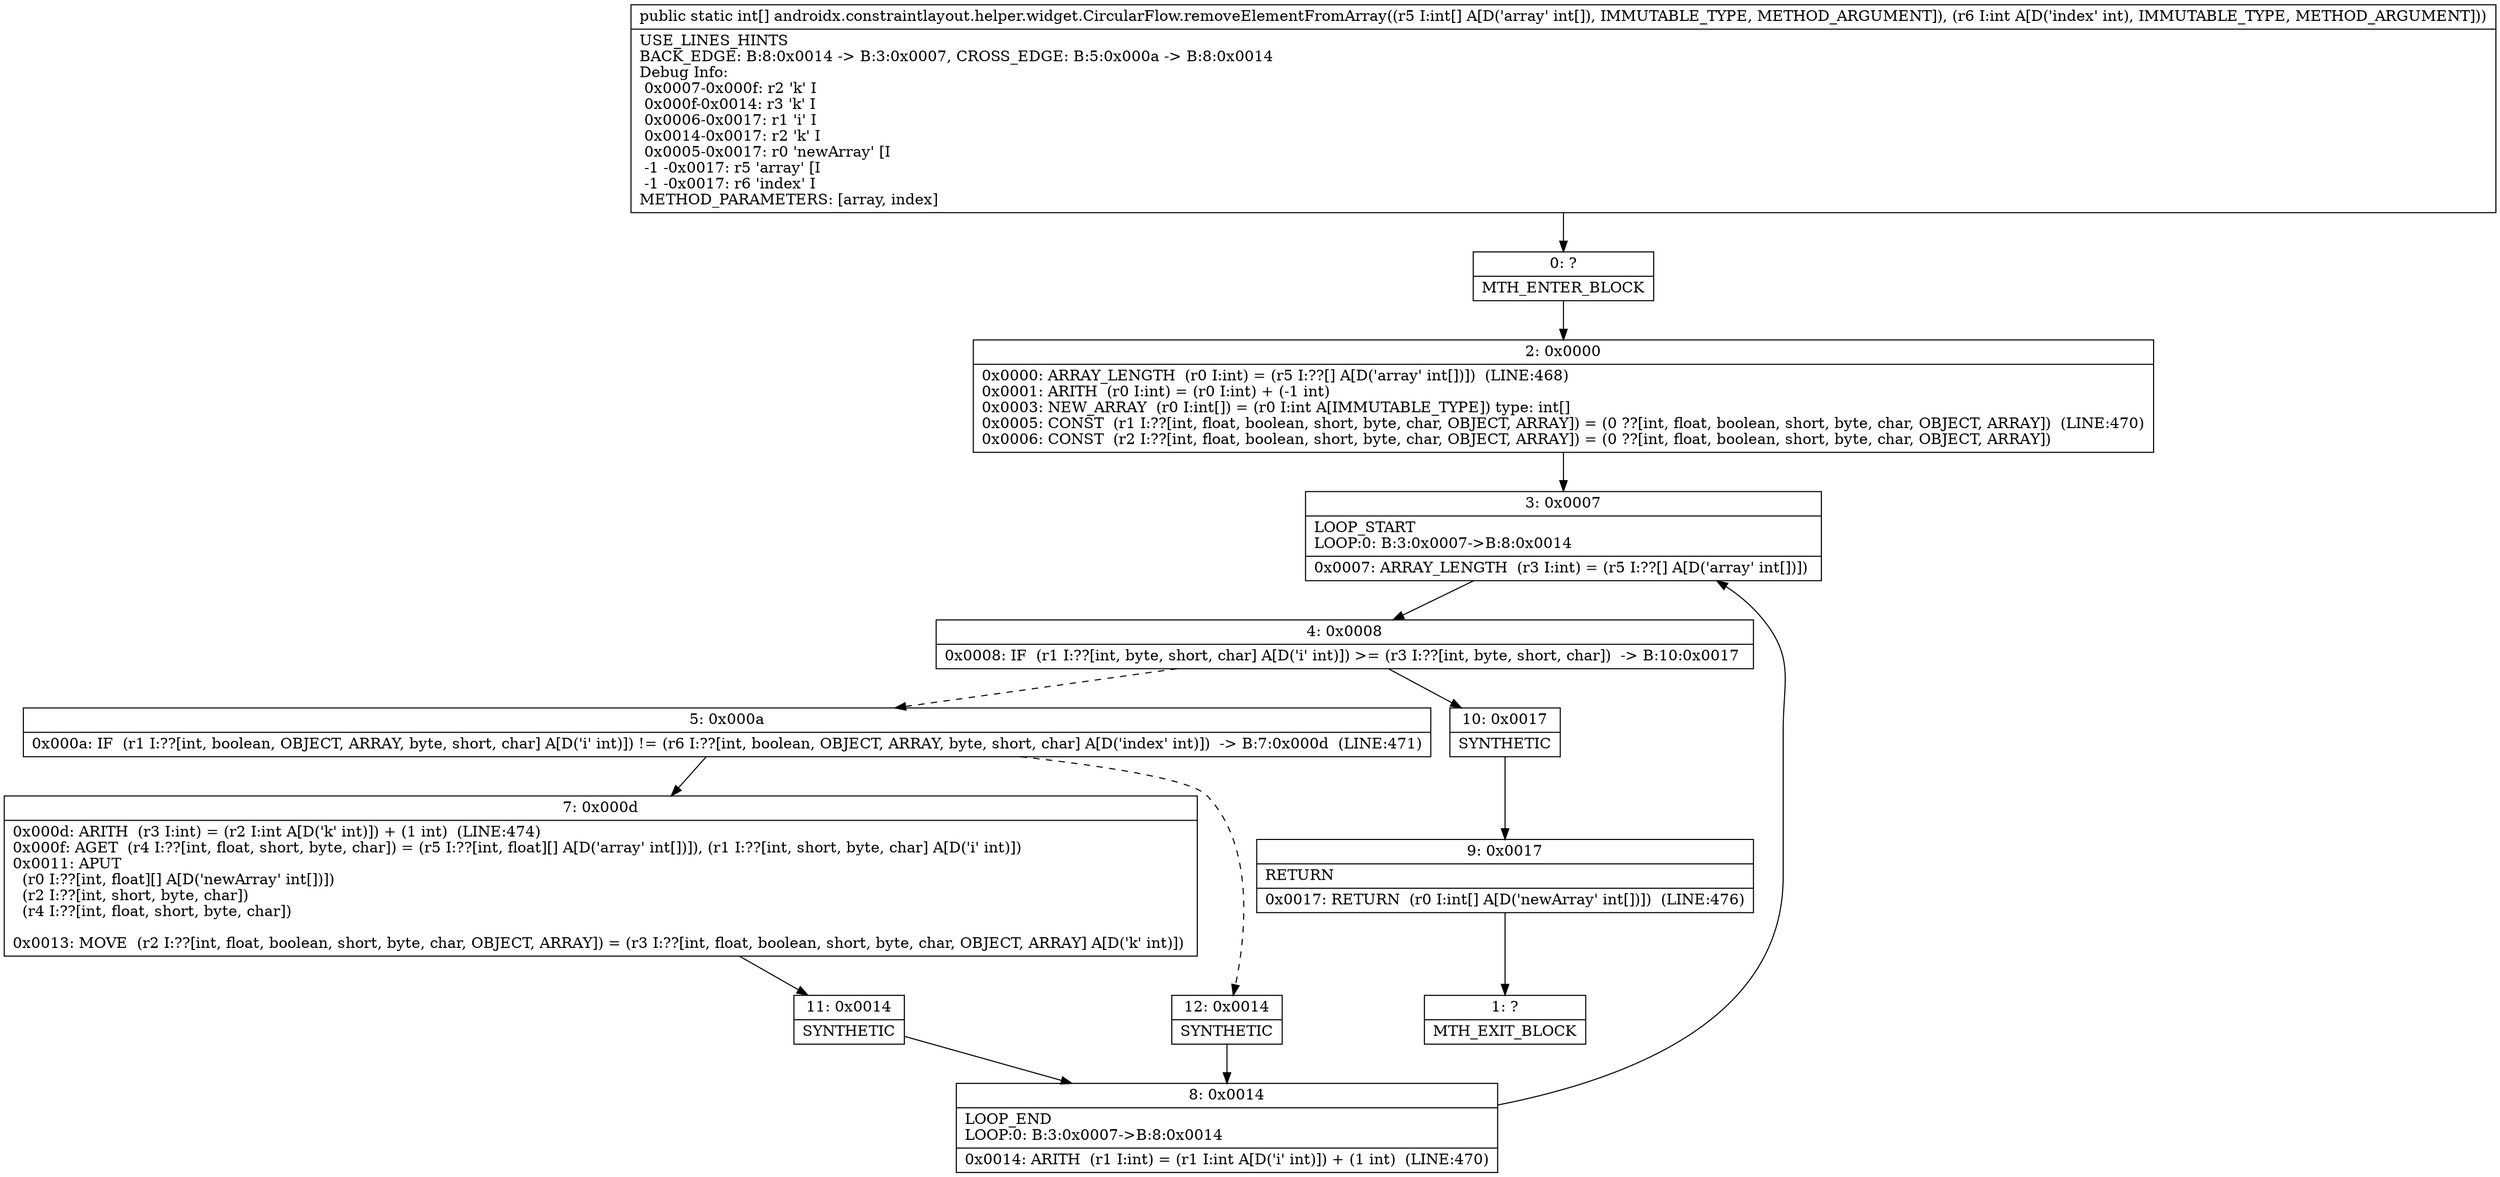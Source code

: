 digraph "CFG forandroidx.constraintlayout.helper.widget.CircularFlow.removeElementFromArray([II)[I" {
Node_0 [shape=record,label="{0\:\ ?|MTH_ENTER_BLOCK\l}"];
Node_2 [shape=record,label="{2\:\ 0x0000|0x0000: ARRAY_LENGTH  (r0 I:int) = (r5 I:??[] A[D('array' int[])])  (LINE:468)\l0x0001: ARITH  (r0 I:int) = (r0 I:int) + (\-1 int) \l0x0003: NEW_ARRAY  (r0 I:int[]) = (r0 I:int A[IMMUTABLE_TYPE]) type: int[] \l0x0005: CONST  (r1 I:??[int, float, boolean, short, byte, char, OBJECT, ARRAY]) = (0 ??[int, float, boolean, short, byte, char, OBJECT, ARRAY])  (LINE:470)\l0x0006: CONST  (r2 I:??[int, float, boolean, short, byte, char, OBJECT, ARRAY]) = (0 ??[int, float, boolean, short, byte, char, OBJECT, ARRAY]) \l}"];
Node_3 [shape=record,label="{3\:\ 0x0007|LOOP_START\lLOOP:0: B:3:0x0007\-\>B:8:0x0014\l|0x0007: ARRAY_LENGTH  (r3 I:int) = (r5 I:??[] A[D('array' int[])]) \l}"];
Node_4 [shape=record,label="{4\:\ 0x0008|0x0008: IF  (r1 I:??[int, byte, short, char] A[D('i' int)]) \>= (r3 I:??[int, byte, short, char])  \-\> B:10:0x0017 \l}"];
Node_5 [shape=record,label="{5\:\ 0x000a|0x000a: IF  (r1 I:??[int, boolean, OBJECT, ARRAY, byte, short, char] A[D('i' int)]) != (r6 I:??[int, boolean, OBJECT, ARRAY, byte, short, char] A[D('index' int)])  \-\> B:7:0x000d  (LINE:471)\l}"];
Node_7 [shape=record,label="{7\:\ 0x000d|0x000d: ARITH  (r3 I:int) = (r2 I:int A[D('k' int)]) + (1 int)  (LINE:474)\l0x000f: AGET  (r4 I:??[int, float, short, byte, char]) = (r5 I:??[int, float][] A[D('array' int[])]), (r1 I:??[int, short, byte, char] A[D('i' int)]) \l0x0011: APUT  \l  (r0 I:??[int, float][] A[D('newArray' int[])])\l  (r2 I:??[int, short, byte, char])\l  (r4 I:??[int, float, short, byte, char])\l \l0x0013: MOVE  (r2 I:??[int, float, boolean, short, byte, char, OBJECT, ARRAY]) = (r3 I:??[int, float, boolean, short, byte, char, OBJECT, ARRAY] A[D('k' int)]) \l}"];
Node_11 [shape=record,label="{11\:\ 0x0014|SYNTHETIC\l}"];
Node_8 [shape=record,label="{8\:\ 0x0014|LOOP_END\lLOOP:0: B:3:0x0007\-\>B:8:0x0014\l|0x0014: ARITH  (r1 I:int) = (r1 I:int A[D('i' int)]) + (1 int)  (LINE:470)\l}"];
Node_12 [shape=record,label="{12\:\ 0x0014|SYNTHETIC\l}"];
Node_10 [shape=record,label="{10\:\ 0x0017|SYNTHETIC\l}"];
Node_9 [shape=record,label="{9\:\ 0x0017|RETURN\l|0x0017: RETURN  (r0 I:int[] A[D('newArray' int[])])  (LINE:476)\l}"];
Node_1 [shape=record,label="{1\:\ ?|MTH_EXIT_BLOCK\l}"];
MethodNode[shape=record,label="{public static int[] androidx.constraintlayout.helper.widget.CircularFlow.removeElementFromArray((r5 I:int[] A[D('array' int[]), IMMUTABLE_TYPE, METHOD_ARGUMENT]), (r6 I:int A[D('index' int), IMMUTABLE_TYPE, METHOD_ARGUMENT]))  | USE_LINES_HINTS\lBACK_EDGE: B:8:0x0014 \-\> B:3:0x0007, CROSS_EDGE: B:5:0x000a \-\> B:8:0x0014\lDebug Info:\l  0x0007\-0x000f: r2 'k' I\l  0x000f\-0x0014: r3 'k' I\l  0x0006\-0x0017: r1 'i' I\l  0x0014\-0x0017: r2 'k' I\l  0x0005\-0x0017: r0 'newArray' [I\l  \-1 \-0x0017: r5 'array' [I\l  \-1 \-0x0017: r6 'index' I\lMETHOD_PARAMETERS: [array, index]\l}"];
MethodNode -> Node_0;Node_0 -> Node_2;
Node_2 -> Node_3;
Node_3 -> Node_4;
Node_4 -> Node_5[style=dashed];
Node_4 -> Node_10;
Node_5 -> Node_7;
Node_5 -> Node_12[style=dashed];
Node_7 -> Node_11;
Node_11 -> Node_8;
Node_8 -> Node_3;
Node_12 -> Node_8;
Node_10 -> Node_9;
Node_9 -> Node_1;
}

